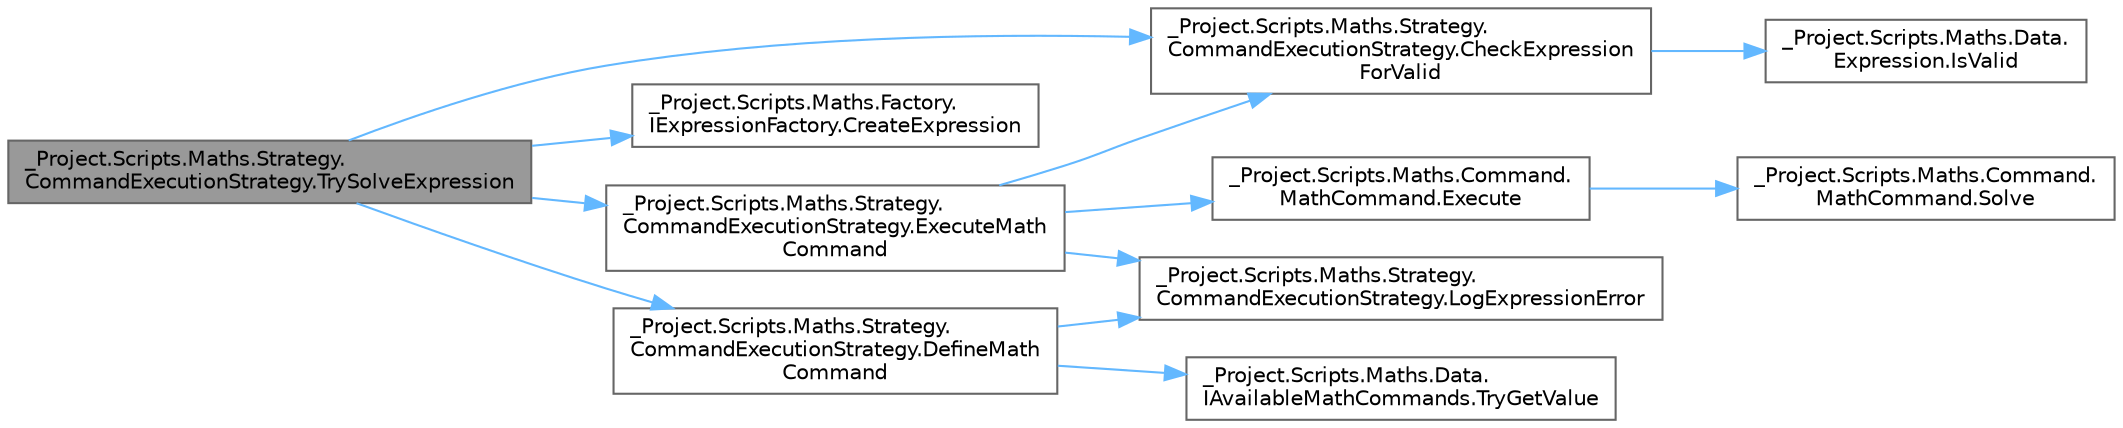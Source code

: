 digraph "_Project.Scripts.Maths.Strategy.CommandExecutionStrategy.TrySolveExpression"
{
 // LATEX_PDF_SIZE
  bgcolor="transparent";
  edge [fontname=Helvetica,fontsize=10,labelfontname=Helvetica,labelfontsize=10];
  node [fontname=Helvetica,fontsize=10,shape=box,height=0.2,width=0.4];
  rankdir="LR";
  Node1 [id="Node000001",label="_Project.Scripts.Maths.Strategy.\lCommandExecutionStrategy.TrySolveExpression",height=0.2,width=0.4,color="gray40", fillcolor="grey60", style="filled", fontcolor="black",tooltip="Метод запуска математических вычислений"];
  Node1 -> Node2 [id="edge1_Node000001_Node000002",color="steelblue1",style="solid",tooltip=" "];
  Node2 [id="Node000002",label="_Project.Scripts.Maths.Strategy.\lCommandExecutionStrategy.CheckExpression\lForValid",height=0.2,width=0.4,color="grey40", fillcolor="white", style="filled",URL="$class___project_1_1_scripts_1_1_maths_1_1_strategy_1_1_command_execution_strategy.html#ac0996bcbb3a4d9a96fddf42634818389",tooltip="Метод проверки математического выражения на правильный состав"];
  Node2 -> Node3 [id="edge2_Node000002_Node000003",color="steelblue1",style="solid",tooltip=" "];
  Node3 [id="Node000003",label="_Project.Scripts.Maths.Data.\lExpression.IsValid",height=0.2,width=0.4,color="grey40", fillcolor="white", style="filled",URL="$struct___project_1_1_scripts_1_1_maths_1_1_data_1_1_expression.html#a76788a5a0a5fdcddb694a398ba393ebd",tooltip="Метод проверки структуры математического выражения на валидность"];
  Node1 -> Node4 [id="edge3_Node000001_Node000004",color="steelblue1",style="solid",tooltip=" "];
  Node4 [id="Node000004",label="_Project.Scripts.Maths.Factory.\lIExpressionFactory.CreateExpression",height=0.2,width=0.4,color="grey40", fillcolor="white", style="filled",URL="$interface___project_1_1_scripts_1_1_maths_1_1_factory_1_1_i_expression_factory.html#ad98e9f476f4cebc82a445cdbd09b0670",tooltip="Метод создания математического выражения"];
  Node1 -> Node5 [id="edge4_Node000001_Node000005",color="steelblue1",style="solid",tooltip=" "];
  Node5 [id="Node000005",label="_Project.Scripts.Maths.Strategy.\lCommandExecutionStrategy.DefineMath\lCommand",height=0.2,width=0.4,color="grey40", fillcolor="white", style="filled",URL="$class___project_1_1_scripts_1_1_maths_1_1_strategy_1_1_command_execution_strategy.html#a4c3229c5de393facb41978d549286e28",tooltip="Метод создания математичесой команды для введнного выражения"];
  Node5 -> Node6 [id="edge5_Node000005_Node000006",color="steelblue1",style="solid",tooltip=" "];
  Node6 [id="Node000006",label="_Project.Scripts.Maths.Strategy.\lCommandExecutionStrategy.LogExpressionError",height=0.2,width=0.4,color="grey40", fillcolor="white", style="filled",URL="$class___project_1_1_scripts_1_1_maths_1_1_strategy_1_1_command_execution_strategy.html#abf1a1930dfaeb6d4a3526ade3083e63a",tooltip="Метод логирования ошибки в ходе вычислений"];
  Node5 -> Node7 [id="edge6_Node000005_Node000007",color="steelblue1",style="solid",tooltip=" "];
  Node7 [id="Node000007",label="_Project.Scripts.Maths.Data.\lIAvailableMathCommands.TryGetValue",height=0.2,width=0.4,color="grey40", fillcolor="white", style="filled",URL="$interface___project_1_1_scripts_1_1_maths_1_1_data_1_1_i_available_math_commands.html#a6868b73e3c4faf5e1a89c0b643656d51",tooltip="Метод получения типа математической операции"];
  Node1 -> Node8 [id="edge7_Node000001_Node000008",color="steelblue1",style="solid",tooltip=" "];
  Node8 [id="Node000008",label="_Project.Scripts.Maths.Strategy.\lCommandExecutionStrategy.ExecuteMath\lCommand",height=0.2,width=0.4,color="grey40", fillcolor="white", style="filled",URL="$class___project_1_1_scripts_1_1_maths_1_1_strategy_1_1_command_execution_strategy.html#a9d42b1acf20864dd62f8efc1e69c03f0",tooltip="Метод выполнения математичесой команды"];
  Node8 -> Node2 [id="edge8_Node000008_Node000002",color="steelblue1",style="solid",tooltip=" "];
  Node8 -> Node9 [id="edge9_Node000008_Node000009",color="steelblue1",style="solid",tooltip=" "];
  Node9 [id="Node000009",label="_Project.Scripts.Maths.Command.\lMathCommand.Execute",height=0.2,width=0.4,color="grey40", fillcolor="white", style="filled",URL="$class___project_1_1_scripts_1_1_maths_1_1_command_1_1_math_command.html#ac4769b79346696c0ef9db2d58bbc9591",tooltip="Метод выполнения вычисления"];
  Node9 -> Node10 [id="edge10_Node000009_Node000010",color="steelblue1",style="solid",tooltip=" "];
  Node10 [id="Node000010",label="_Project.Scripts.Maths.Command.\lMathCommand.Solve",height=0.2,width=0.4,color="grey40", fillcolor="white", style="filled",URL="$class___project_1_1_scripts_1_1_maths_1_1_command_1_1_math_command.html#ac41a7bc426e11837401786da23ecef44",tooltip="Метод, опрделяющий ход вычисления"];
  Node8 -> Node6 [id="edge11_Node000008_Node000006",color="steelblue1",style="solid",tooltip=" "];
}
